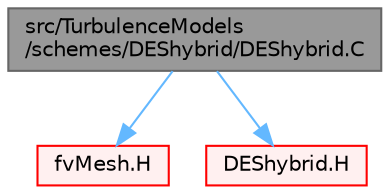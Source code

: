digraph "src/TurbulenceModels/schemes/DEShybrid/DEShybrid.C"
{
 // LATEX_PDF_SIZE
  bgcolor="transparent";
  edge [fontname=Helvetica,fontsize=10,labelfontname=Helvetica,labelfontsize=10];
  node [fontname=Helvetica,fontsize=10,shape=box,height=0.2,width=0.4];
  Node1 [id="Node000001",label="src/TurbulenceModels\l/schemes/DEShybrid/DEShybrid.C",height=0.2,width=0.4,color="gray40", fillcolor="grey60", style="filled", fontcolor="black",tooltip=" "];
  Node1 -> Node2 [id="edge1_Node000001_Node000002",color="steelblue1",style="solid",tooltip=" "];
  Node2 [id="Node000002",label="fvMesh.H",height=0.2,width=0.4,color="red", fillcolor="#FFF0F0", style="filled",URL="$fvMesh_8H.html",tooltip=" "];
  Node1 -> Node341 [id="edge2_Node000001_Node000341",color="steelblue1",style="solid",tooltip=" "];
  Node341 [id="Node000341",label="DEShybrid.H",height=0.2,width=0.4,color="red", fillcolor="#FFF0F0", style="filled",URL="$DEShybrid_8H.html",tooltip=" "];
}
